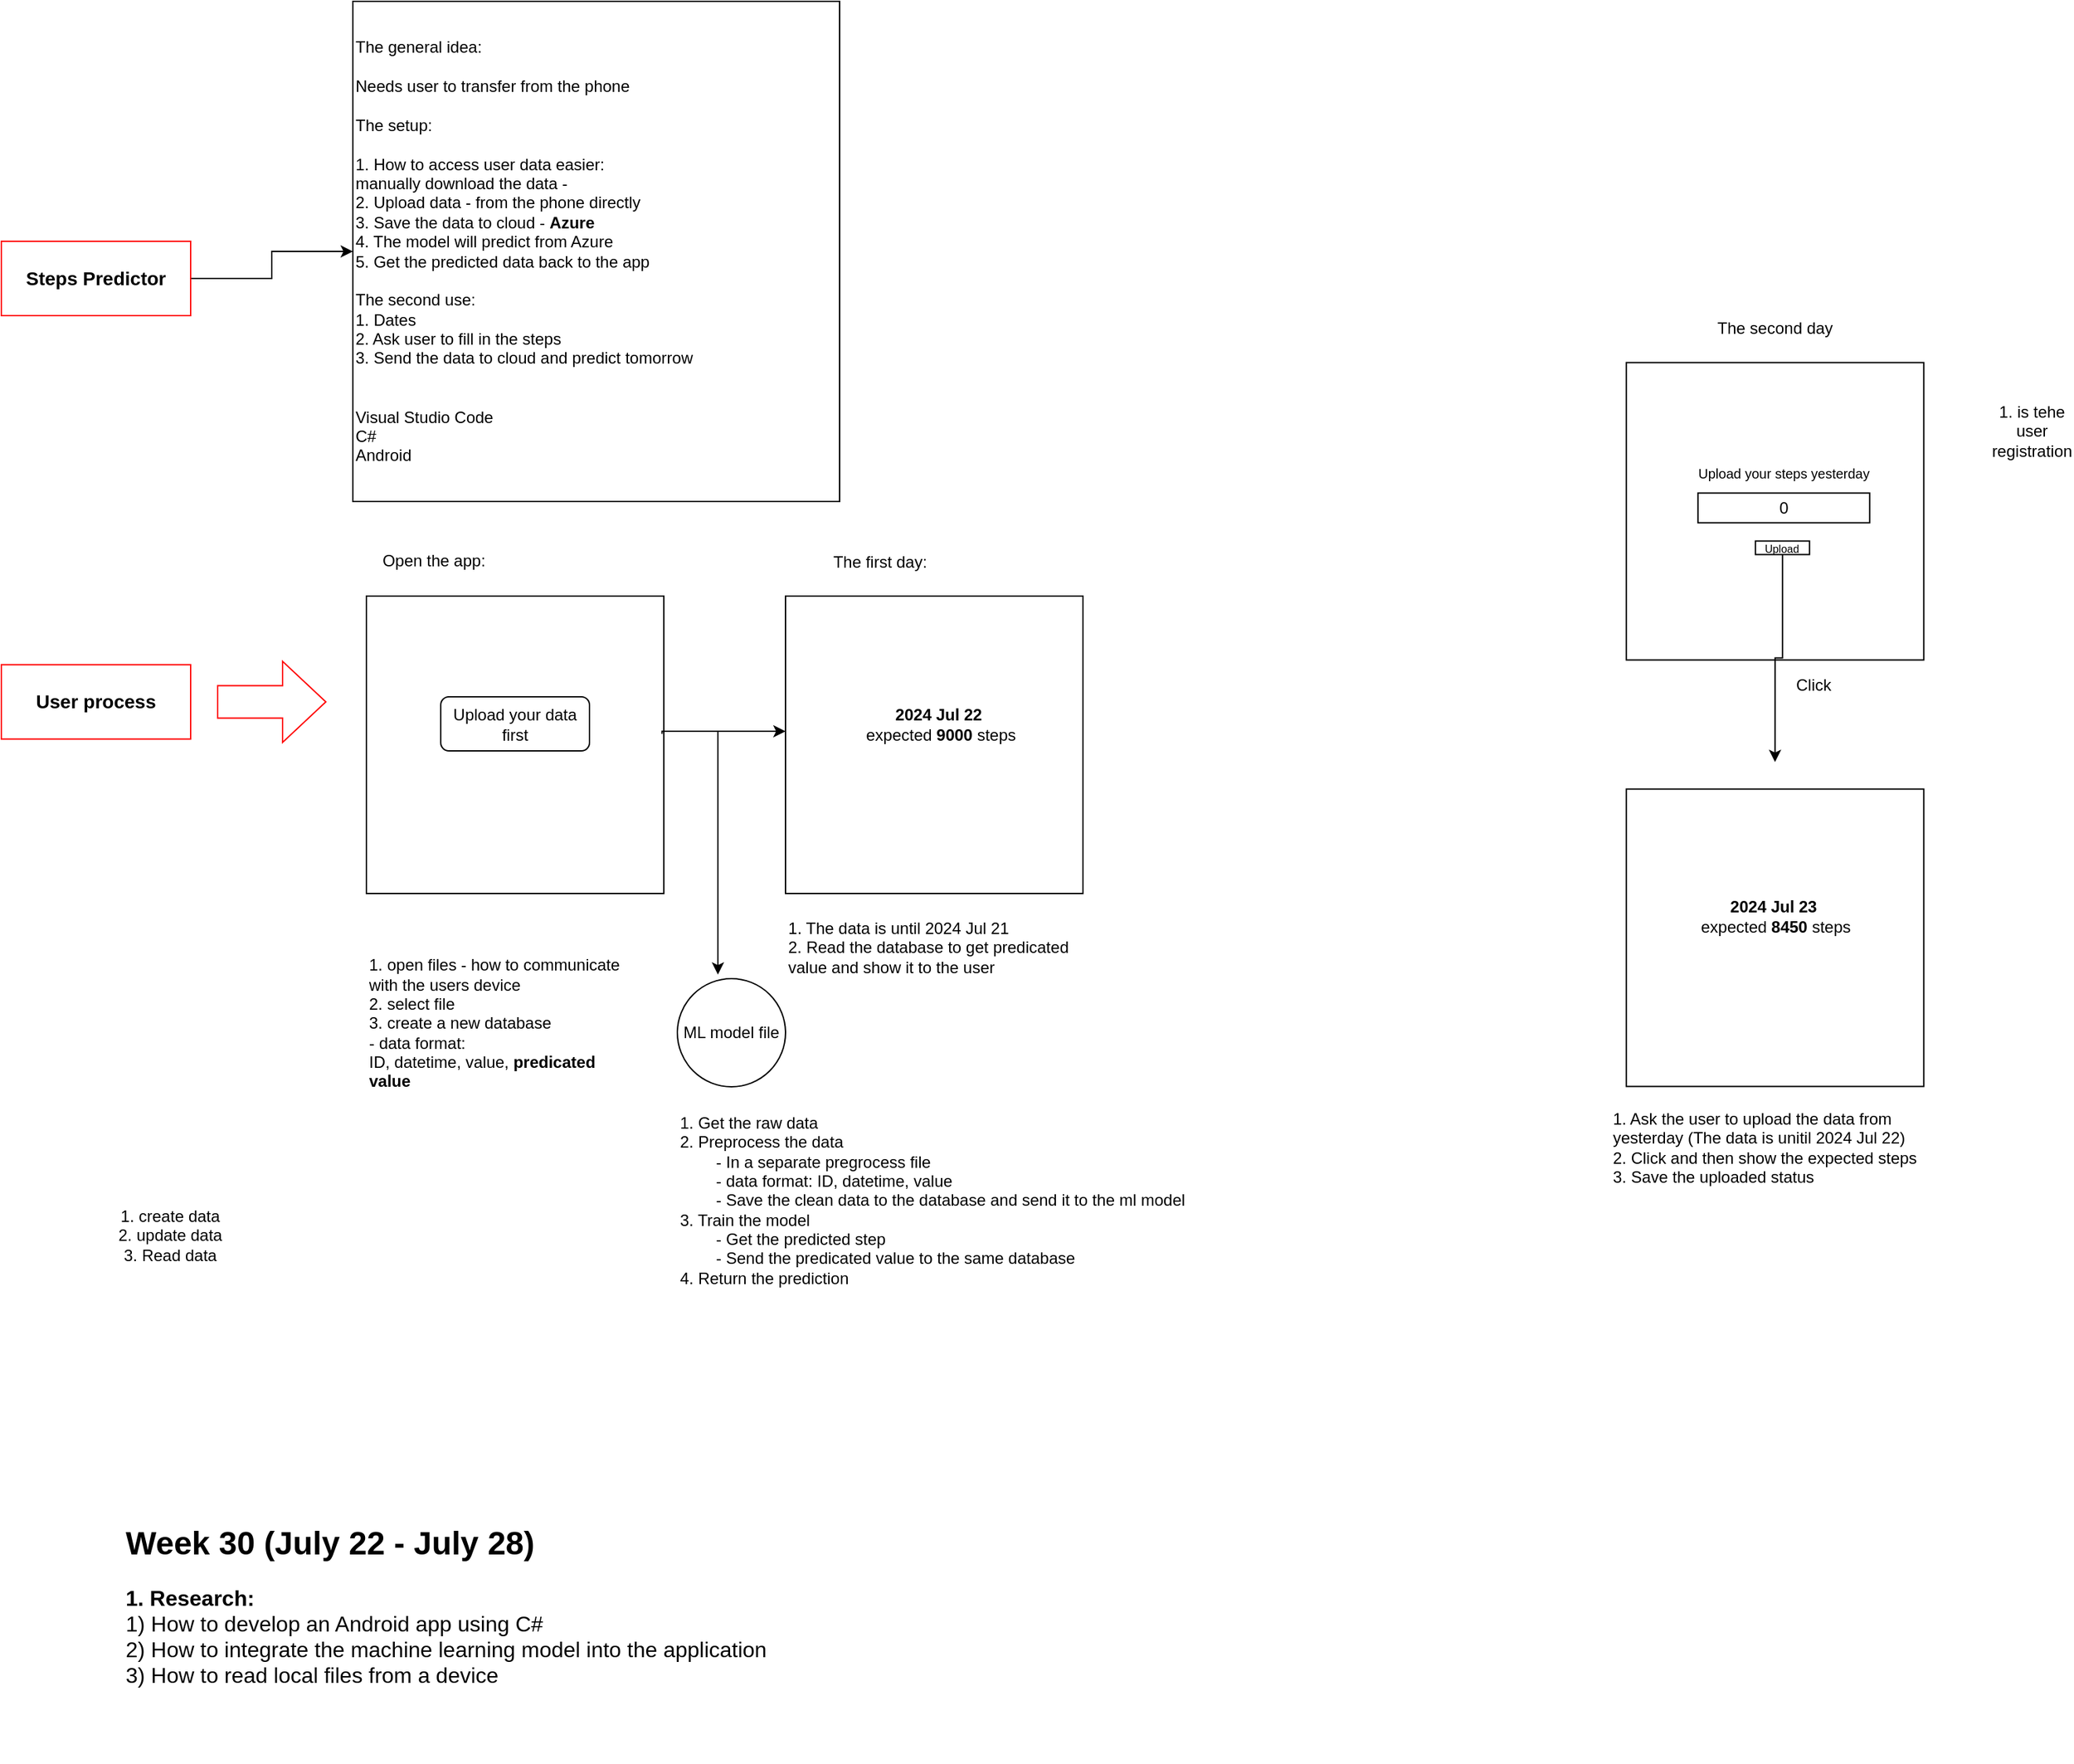 <mxfile>
    <diagram name="Page-1" id="LX_qo-Hpl9w2MyAxb0YF">
        <mxGraphModel dx="1264" dy="1741" grid="1" gridSize="10" guides="1" tooltips="1" connect="1" arrows="1" fold="1" page="1" pageScale="1" pageWidth="827" pageHeight="1169" math="0" shadow="0">
            <root>
                <mxCell id="0"/>
                <mxCell id="1" parent="0"/>
                <mxCell id="Lw-I1L2H1XPd6LwriKKZ-3" value="" style="edgeStyle=orthogonalEdgeStyle;rounded=0;orthogonalLoop=1;jettySize=auto;html=1;" parent="1" source="Lw-I1L2H1XPd6LwriKKZ-1" target="Lw-I1L2H1XPd6LwriKKZ-2" edge="1">
                    <mxGeometry relative="1" as="geometry"/>
                </mxCell>
                <mxCell id="Lw-I1L2H1XPd6LwriKKZ-1" value="&lt;b&gt;&lt;font style=&quot;font-size: 14px;&quot;&gt;Steps Predictor&lt;/font&gt;&lt;/b&gt;" style="text;html=1;align=center;verticalAlign=middle;whiteSpace=wrap;rounded=0;strokeColor=#FF0000;" parent="1" vertex="1">
                    <mxGeometry x="70" y="-942.5" width="140" height="55" as="geometry"/>
                </mxCell>
                <mxCell id="Lw-I1L2H1XPd6LwriKKZ-2" value="&lt;div&gt;The general idea:&lt;/div&gt;&lt;div&gt;&lt;br&gt;&lt;/div&gt;&lt;div&gt;Needs user to transfer from the phone&lt;/div&gt;&lt;div&gt;&lt;br&gt;&lt;/div&gt;&lt;div&gt;The setup:&lt;/div&gt;&lt;div&gt;&lt;br&gt;&lt;/div&gt;&lt;div&gt;1. How to access user data easier:&amp;nbsp;&lt;/div&gt;&lt;div&gt;manually download the data -&amp;nbsp;&lt;/div&gt;&lt;div&gt;2. Upload data - from the phone directly&lt;/div&gt;&lt;div&gt;3. Save the data to cloud - &lt;b&gt;Azure&lt;/b&gt;&lt;/div&gt;&lt;div&gt;4. The model will predict from Azure&lt;/div&gt;&lt;div&gt;5. Get the predicted data back to the app&lt;/div&gt;&lt;div&gt;&lt;br&gt;&lt;/div&gt;&lt;div&gt;The second use:&lt;div&gt;1. Dates&lt;/div&gt;&lt;div&gt;2. Ask user to fill in the steps&amp;nbsp;&lt;/div&gt;&lt;div&gt;3. Send the data to cloud and predict tomorrow&lt;/div&gt;&lt;/div&gt;&lt;div&gt;&lt;br&gt;&lt;/div&gt;&lt;div&gt;&lt;br&gt;&lt;/div&gt;&lt;div&gt;Visual Studio Code&lt;/div&gt;&lt;div&gt;C#&lt;/div&gt;&lt;div&gt;Android&lt;/div&gt;" style="whiteSpace=wrap;html=1;align=left;" parent="1" vertex="1">
                    <mxGeometry x="330" y="-1120" width="360" height="370" as="geometry"/>
                </mxCell>
                <mxCell id="Lw-I1L2H1XPd6LwriKKZ-4" value="" style="whiteSpace=wrap;html=1;aspect=fixed;" parent="1" vertex="1">
                    <mxGeometry x="340" y="-680" width="220" height="220" as="geometry"/>
                </mxCell>
                <mxCell id="Lw-I1L2H1XPd6LwriKKZ-32" value="" style="edgeStyle=orthogonalEdgeStyle;rounded=0;orthogonalLoop=1;jettySize=auto;html=1;exitX=0.994;exitY=0.463;exitDx=0;exitDy=0;exitPerimeter=0;" parent="1" source="Lw-I1L2H1XPd6LwriKKZ-4" target="Lw-I1L2H1XPd6LwriKKZ-9" edge="1">
                    <mxGeometry relative="1" as="geometry">
                        <mxPoint x="570" y="-580" as="sourcePoint"/>
                        <Array as="points">
                            <mxPoint x="559" y="-580"/>
                        </Array>
                    </mxGeometry>
                </mxCell>
                <mxCell id="Lw-I1L2H1XPd6LwriKKZ-6" value="Upload your data first" style="rounded=1;whiteSpace=wrap;html=1;" parent="1" vertex="1">
                    <mxGeometry x="395" y="-605.5" width="110" height="40" as="geometry"/>
                </mxCell>
                <mxCell id="Lw-I1L2H1XPd6LwriKKZ-9" value="" style="whiteSpace=wrap;html=1;aspect=fixed;" parent="1" vertex="1">
                    <mxGeometry x="650" y="-680" width="220" height="220" as="geometry"/>
                </mxCell>
                <mxCell id="Lw-I1L2H1XPd6LwriKKZ-10" value="&lt;b&gt;2024 Jul 22&amp;nbsp; &lt;/b&gt;expected&amp;nbsp;&lt;span style=&quot;background-color: initial;&quot;&gt;&lt;b&gt;9000&lt;/b&gt;&amp;nbsp;&lt;/span&gt;&lt;span style=&quot;background-color: initial;&quot;&gt;steps&lt;/span&gt;" style="text;html=1;align=center;verticalAlign=middle;whiteSpace=wrap;rounded=0;" parent="1" vertex="1">
                    <mxGeometry x="710" y="-593" width="110" height="15" as="geometry"/>
                </mxCell>
                <mxCell id="Lw-I1L2H1XPd6LwriKKZ-15" value="" style="whiteSpace=wrap;html=1;aspect=fixed;" parent="1" vertex="1">
                    <mxGeometry x="1271.87" y="-852.75" width="220" height="220" as="geometry"/>
                </mxCell>
                <mxCell id="Lw-I1L2H1XPd6LwriKKZ-24" value="The first day:" style="text;html=1;align=center;verticalAlign=middle;whiteSpace=wrap;rounded=0;" parent="1" vertex="1">
                    <mxGeometry x="670" y="-720" width="100" height="30" as="geometry"/>
                </mxCell>
                <mxCell id="Lw-I1L2H1XPd6LwriKKZ-25" value="The second day" style="text;html=1;align=center;verticalAlign=middle;whiteSpace=wrap;rounded=0;" parent="1" vertex="1">
                    <mxGeometry x="1321.87" y="-892.75" width="120" height="30" as="geometry"/>
                </mxCell>
                <mxCell id="Lw-I1L2H1XPd6LwriKKZ-27" value="0" style="rounded=0;whiteSpace=wrap;html=1;" parent="1" vertex="1">
                    <mxGeometry x="1324.87" y="-756.25" width="127" height="22" as="geometry"/>
                </mxCell>
                <mxCell id="Lw-I1L2H1XPd6LwriKKZ-28" value="&lt;font style=&quot;font-size: 10px;&quot;&gt;Upload your steps yesterday&lt;/font&gt;" style="text;html=1;align=center;verticalAlign=middle;whiteSpace=wrap;rounded=0;" parent="1" vertex="1">
                    <mxGeometry x="1305.87" y="-790.75" width="165" height="40" as="geometry"/>
                </mxCell>
                <mxCell id="Lw-I1L2H1XPd6LwriKKZ-46" value="" style="edgeStyle=orthogonalEdgeStyle;rounded=0;orthogonalLoop=1;jettySize=auto;html=1;" parent="1" source="Lw-I1L2H1XPd6LwriKKZ-31" edge="1">
                    <mxGeometry relative="1" as="geometry">
                        <mxPoint x="1381.87" y="-557.25" as="targetPoint"/>
                        <Array as="points">
                            <mxPoint x="1387.87" y="-634.25"/>
                            <mxPoint x="1382.87" y="-634.25"/>
                        </Array>
                    </mxGeometry>
                </mxCell>
                <mxCell id="Lw-I1L2H1XPd6LwriKKZ-31" value="&lt;font style=&quot;font-size: 8px;&quot;&gt;Upload&lt;/font&gt;" style="rounded=0;whiteSpace=wrap;html=1;" parent="1" vertex="1">
                    <mxGeometry x="1367.37" y="-720.75" width="40" height="10" as="geometry"/>
                </mxCell>
                <mxCell id="Lw-I1L2H1XPd6LwriKKZ-33" value="1&lt;span style=&quot;background-color: initial;&quot;&gt;. The data is until 2024 Jul 21&lt;/span&gt;&lt;div&gt;&lt;span style=&quot;background-color: initial;&quot;&gt;2. Read the database to get predicated value and show it to the user&lt;/span&gt;&lt;/div&gt;" style="text;html=1;align=left;verticalAlign=middle;whiteSpace=wrap;rounded=0;" parent="1" vertex="1">
                    <mxGeometry x="650" y="-450.25" width="220" height="60" as="geometry"/>
                </mxCell>
                <mxCell id="Lw-I1L2H1XPd6LwriKKZ-42" value="" style="whiteSpace=wrap;html=1;aspect=fixed;" parent="1" vertex="1">
                    <mxGeometry x="1271.87" y="-537.25" width="220" height="220" as="geometry"/>
                </mxCell>
                <mxCell id="Lw-I1L2H1XPd6LwriKKZ-44" value="&lt;b&gt;2024 Jul 23&amp;nbsp;&lt;/b&gt;&lt;div&gt;expected&amp;nbsp;&lt;span style=&quot;background-color: initial;&quot;&gt;&lt;b&gt;8450&lt;/b&gt;&amp;nbsp;&lt;/span&gt;&lt;span style=&quot;background-color: initial;&quot;&gt;steps&lt;/span&gt;&lt;/div&gt;" style="text;html=1;align=center;verticalAlign=middle;whiteSpace=wrap;rounded=0;" parent="1" vertex="1">
                    <mxGeometry x="1285.62" y="-450.25" width="192.5" height="15" as="geometry"/>
                </mxCell>
                <mxCell id="Lw-I1L2H1XPd6LwriKKZ-47" value="Click" style="text;html=1;align=center;verticalAlign=middle;resizable=0;points=[];autosize=1;strokeColor=none;fillColor=none;" parent="1" vertex="1">
                    <mxGeometry x="1384.87" y="-629.25" width="50" height="30" as="geometry"/>
                </mxCell>
                <mxCell id="Lw-I1L2H1XPd6LwriKKZ-48" value="1. Ask the user to upload the data from yesterday (The data is unitil 2024 Jul 22)&lt;div&gt;2. Click and then show the expected steps&lt;/div&gt;&lt;div&gt;3. Save the uploaded status&lt;/div&gt;" style="text;html=1;align=left;verticalAlign=middle;whiteSpace=wrap;rounded=0;" parent="1" vertex="1">
                    <mxGeometry x="1260" y="-297.25" width="243.75" height="50" as="geometry"/>
                </mxCell>
                <mxCell id="Lw-I1L2H1XPd6LwriKKZ-51" value="1. create data&lt;div&gt;2. update data&lt;/div&gt;&lt;div&gt;3. Read data&lt;/div&gt;&lt;div&gt;&lt;br&gt;&lt;/div&gt;" style="text;html=1;align=center;verticalAlign=middle;whiteSpace=wrap;rounded=0;" parent="1" vertex="1">
                    <mxGeometry x="110" y="-220" width="170" height="40" as="geometry"/>
                </mxCell>
                <mxCell id="Lw-I1L2H1XPd6LwriKKZ-52" value="1. is tehe user registration" style="text;html=1;align=center;verticalAlign=middle;whiteSpace=wrap;rounded=0;" parent="1" vertex="1">
                    <mxGeometry x="1541.87" y="-817.25" width="60" height="30" as="geometry"/>
                </mxCell>
                <mxCell id="Lw-I1L2H1XPd6LwriKKZ-56" value="ML model file" style="ellipse;whiteSpace=wrap;html=1;aspect=fixed;" parent="1" vertex="1">
                    <mxGeometry x="570" y="-397" width="80" height="80" as="geometry"/>
                </mxCell>
                <mxCell id="Lw-I1L2H1XPd6LwriKKZ-57" value="" style="endArrow=classic;html=1;rounded=0;" parent="1" edge="1">
                    <mxGeometry width="50" height="50" relative="1" as="geometry">
                        <mxPoint x="600" y="-580" as="sourcePoint"/>
                        <mxPoint x="600" y="-400" as="targetPoint"/>
                    </mxGeometry>
                </mxCell>
                <mxCell id="Lw-I1L2H1XPd6LwriKKZ-58" value="1. open files - how to communicate with the users device&lt;div&gt;2. select file&lt;/div&gt;&lt;div&gt;3. create a new database&lt;/div&gt;&lt;div&gt;- data format:&lt;/div&gt;&lt;div&gt;ID, datetime, value, &lt;b&gt;predicated value&lt;/b&gt;&lt;br&gt;&lt;/div&gt;" style="text;html=1;align=left;verticalAlign=middle;whiteSpace=wrap;rounded=0;" parent="1" vertex="1">
                    <mxGeometry x="340" y="-431.5" width="200" height="134.25" as="geometry"/>
                </mxCell>
                <mxCell id="Lw-I1L2H1XPd6LwriKKZ-67" value="1. Get the raw data&amp;nbsp;&lt;div&gt;2. Preprocess the data&lt;/div&gt;&lt;div&gt;&lt;span style=&quot;white-space: pre;&quot;&gt;&#9;&lt;/span&gt;- In a separate pregrocess file&lt;br&gt;&lt;/div&gt;&lt;div&gt;&lt;span style=&quot;white-space: pre;&quot;&gt;&#9;&lt;/span&gt;- data format: ID, datetime, value&lt;br&gt;&lt;/div&gt;&lt;div&gt;&lt;span style=&quot;white-space: pre;&quot;&gt;&#9;&lt;/span&gt;- Save the clean data to the database and send it to the ml model&lt;br&gt;&lt;/div&gt;&lt;div&gt;3. Train the model&lt;/div&gt;&lt;div&gt;&lt;span style=&quot;white-space: pre;&quot;&gt;&#9;&lt;/span&gt;- Get the predicted step&lt;br&gt;&lt;/div&gt;&lt;div&gt;&lt;span style=&quot;white-space: pre;&quot;&gt;&#9;&lt;/span&gt;- Send the predicated value to the same database&lt;br&gt;&lt;/div&gt;&lt;div&gt;4. Return the prediction&lt;/div&gt;" style="text;html=1;align=left;verticalAlign=middle;whiteSpace=wrap;rounded=0;" parent="1" vertex="1">
                    <mxGeometry x="570" y="-280" width="390" height="94.25" as="geometry"/>
                </mxCell>
                <mxCell id="Lw-I1L2H1XPd6LwriKKZ-68" style="edgeStyle=orthogonalEdgeStyle;rounded=0;orthogonalLoop=1;jettySize=auto;html=1;exitX=0.5;exitY=1;exitDx=0;exitDy=0;" parent="1" source="Lw-I1L2H1XPd6LwriKKZ-1" target="Lw-I1L2H1XPd6LwriKKZ-1" edge="1">
                    <mxGeometry relative="1" as="geometry"/>
                </mxCell>
                <mxCell id="Lw-I1L2H1XPd6LwriKKZ-71" value="&lt;b&gt;&lt;font style=&quot;font-size: 14px;&quot;&gt;User process&lt;/font&gt;&lt;/b&gt;" style="text;html=1;align=center;verticalAlign=middle;whiteSpace=wrap;rounded=0;strokeColor=#FF0000;" parent="1" vertex="1">
                    <mxGeometry x="70" y="-629.25" width="140" height="55" as="geometry"/>
                </mxCell>
                <mxCell id="Lw-I1L2H1XPd6LwriKKZ-72" value="" style="shape=singleArrow;whiteSpace=wrap;html=1;arrowWidth=0.4;arrowSize=0.4;fillColor=none;strokeColor=#FF0000;gradientColor=none;rounded=0;" parent="1" vertex="1">
                    <mxGeometry x="230" y="-631.75" width="80" height="60" as="geometry"/>
                </mxCell>
                <mxCell id="Lw-I1L2H1XPd6LwriKKZ-74" value="Open the app:" style="text;html=1;align=center;verticalAlign=middle;whiteSpace=wrap;rounded=0;" parent="1" vertex="1">
                    <mxGeometry x="340" y="-720.75" width="100" height="30" as="geometry"/>
                </mxCell>
                <mxCell id="2" value="&lt;h1 style=&quot;margin-top: 0px;&quot;&gt;Week 30 (July 22 - July 28)&lt;/h1&gt;&lt;div&gt;&lt;font size=&quot;3&quot;&gt;&lt;b&gt;1. Research:&amp;nbsp;&lt;/b&gt;&lt;/font&gt;&lt;/div&gt;&lt;div&gt;&lt;font size=&quot;3&quot;&gt;1) How to develop an Android app using C#&lt;/font&gt;&lt;/div&gt;&lt;div&gt;&lt;font size=&quot;3&quot;&gt;2) How to integrate the machine learning model into the application&lt;/font&gt;&lt;/div&gt;&lt;div&gt;&lt;font size=&quot;3&quot;&gt;3) How to read local files from a device&lt;/font&gt;&lt;/div&gt;&lt;div&gt;&lt;br&gt;&lt;/div&gt;&lt;div&gt;&lt;br&gt;&lt;/div&gt;" style="text;html=1;whiteSpace=wrap;overflow=hidden;rounded=0;" vertex="1" parent="1">
                    <mxGeometry x="160" width="720" height="180" as="geometry"/>
                </mxCell>
            </root>
        </mxGraphModel>
    </diagram>
</mxfile>